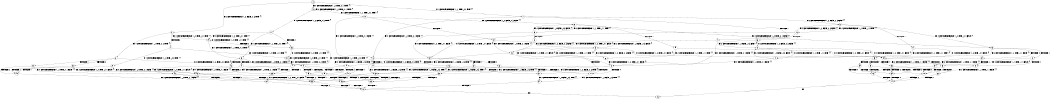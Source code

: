 digraph BCG {
size = "7, 10.5";
center = TRUE;
node [shape = circle];
0 [peripheries = 2];
0 -> 1 [label = "EX !1 !ATOMIC_EXCH_BRANCH (1, +1, TRUE, +0, 2, TRUE) !{}"];
0 -> 2 [label = "EX !2 !ATOMIC_EXCH_BRANCH (1, +0, FALSE, +0, 3, TRUE) !{}"];
0 -> 3 [label = "EX !0 !ATOMIC_EXCH_BRANCH (1, +0, TRUE, +0, 1, TRUE) !{}"];
1 -> 4 [label = "TERMINATE !1"];
1 -> 5 [label = "EX !2 !ATOMIC_EXCH_BRANCH (1, +0, FALSE, +0, 3, FALSE) !{}"];
1 -> 6 [label = "EX !0 !ATOMIC_EXCH_BRANCH (1, +0, TRUE, +0, 1, FALSE) !{}"];
2 -> 7 [label = "TERMINATE !2"];
2 -> 8 [label = "EX !1 !ATOMIC_EXCH_BRANCH (1, +1, TRUE, +0, 2, TRUE) !{}"];
2 -> 9 [label = "EX !0 !ATOMIC_EXCH_BRANCH (1, +0, TRUE, +0, 1, TRUE) !{}"];
3 -> 10 [label = "EX !1 !ATOMIC_EXCH_BRANCH (1, +1, TRUE, +0, 2, TRUE) !{}"];
3 -> 11 [label = "EX !2 !ATOMIC_EXCH_BRANCH (1, +0, FALSE, +0, 3, TRUE) !{}"];
3 -> 3 [label = "EX !0 !ATOMIC_EXCH_BRANCH (1, +0, TRUE, +0, 1, TRUE) !{}"];
4 -> 12 [label = "EX !2 !ATOMIC_EXCH_BRANCH (1, +0, FALSE, +0, 3, FALSE) !{}"];
4 -> 13 [label = "EX !0 !ATOMIC_EXCH_BRANCH (1, +0, TRUE, +0, 1, FALSE) !{}"];
5 -> 14 [label = "TERMINATE !1"];
5 -> 15 [label = "EX !0 !ATOMIC_EXCH_BRANCH (1, +0, TRUE, +0, 1, FALSE) !{}"];
5 -> 16 [label = "EX !2 !ATOMIC_EXCH_BRANCH (1, +1, TRUE, +1, 1, TRUE) !{}"];
6 -> 17 [label = "TERMINATE !1"];
6 -> 18 [label = "TERMINATE !0"];
6 -> 19 [label = "EX !2 !ATOMIC_EXCH_BRANCH (1, +0, FALSE, +0, 3, TRUE) !{}"];
7 -> 20 [label = "EX !1 !ATOMIC_EXCH_BRANCH (1, +1, TRUE, +0, 2, TRUE) !{}"];
7 -> 21 [label = "EX !0 !ATOMIC_EXCH_BRANCH (1, +0, TRUE, +0, 1, TRUE) !{}"];
8 -> 22 [label = "TERMINATE !1"];
8 -> 23 [label = "TERMINATE !2"];
8 -> 24 [label = "EX !0 !ATOMIC_EXCH_BRANCH (1, +0, TRUE, +0, 1, FALSE) !{}"];
9 -> 25 [label = "TERMINATE !2"];
9 -> 26 [label = "EX !1 !ATOMIC_EXCH_BRANCH (1, +1, TRUE, +0, 2, TRUE) !{}"];
9 -> 9 [label = "EX !0 !ATOMIC_EXCH_BRANCH (1, +0, TRUE, +0, 1, TRUE) !{}"];
10 -> 27 [label = "TERMINATE !1"];
10 -> 28 [label = "EX !2 !ATOMIC_EXCH_BRANCH (1, +0, FALSE, +0, 3, FALSE) !{}"];
10 -> 6 [label = "EX !0 !ATOMIC_EXCH_BRANCH (1, +0, TRUE, +0, 1, FALSE) !{}"];
11 -> 25 [label = "TERMINATE !2"];
11 -> 26 [label = "EX !1 !ATOMIC_EXCH_BRANCH (1, +1, TRUE, +0, 2, TRUE) !{}"];
11 -> 9 [label = "EX !0 !ATOMIC_EXCH_BRANCH (1, +0, TRUE, +0, 1, TRUE) !{}"];
12 -> 29 [label = "EX !0 !ATOMIC_EXCH_BRANCH (1, +0, TRUE, +0, 1, FALSE) !{}"];
12 -> 30 [label = "EX !2 !ATOMIC_EXCH_BRANCH (1, +1, TRUE, +1, 1, TRUE) !{}"];
13 -> 31 [label = "TERMINATE !0"];
13 -> 32 [label = "EX !2 !ATOMIC_EXCH_BRANCH (1, +0, FALSE, +0, 3, TRUE) !{}"];
14 -> 30 [label = "EX !2 !ATOMIC_EXCH_BRANCH (1, +1, TRUE, +1, 1, TRUE) !{}"];
14 -> 29 [label = "EX !0 !ATOMIC_EXCH_BRANCH (1, +0, TRUE, +0, 1, FALSE) !{}"];
15 -> 33 [label = "TERMINATE !1"];
15 -> 34 [label = "TERMINATE !0"];
15 -> 35 [label = "EX !2 !ATOMIC_EXCH_BRANCH (1, +1, TRUE, +1, 1, FALSE) !{}"];
16 -> 36 [label = "TERMINATE !1"];
16 -> 37 [label = "EX !0 !ATOMIC_EXCH_BRANCH (1, +0, TRUE, +0, 1, FALSE) !{}"];
16 -> 5 [label = "EX !2 !ATOMIC_EXCH_BRANCH (1, +0, FALSE, +0, 3, FALSE) !{}"];
17 -> 31 [label = "TERMINATE !0"];
17 -> 32 [label = "EX !2 !ATOMIC_EXCH_BRANCH (1, +0, FALSE, +0, 3, TRUE) !{}"];
18 -> 31 [label = "TERMINATE !1"];
18 -> 38 [label = "EX !2 !ATOMIC_EXCH_BRANCH (1, +0, FALSE, +0, 3, TRUE) !{}"];
19 -> 39 [label = "TERMINATE !1"];
19 -> 40 [label = "TERMINATE !2"];
19 -> 41 [label = "TERMINATE !0"];
20 -> 42 [label = "TERMINATE !1"];
20 -> 43 [label = "EX !0 !ATOMIC_EXCH_BRANCH (1, +0, TRUE, +0, 1, FALSE) !{}"];
21 -> 44 [label = "EX !1 !ATOMIC_EXCH_BRANCH (1, +1, TRUE, +0, 2, TRUE) !{}"];
21 -> 21 [label = "EX !0 !ATOMIC_EXCH_BRANCH (1, +0, TRUE, +0, 1, TRUE) !{}"];
22 -> 42 [label = "TERMINATE !2"];
22 -> 45 [label = "EX !0 !ATOMIC_EXCH_BRANCH (1, +0, TRUE, +0, 1, FALSE) !{}"];
23 -> 42 [label = "TERMINATE !1"];
23 -> 43 [label = "EX !0 !ATOMIC_EXCH_BRANCH (1, +0, TRUE, +0, 1, FALSE) !{}"];
24 -> 39 [label = "TERMINATE !1"];
24 -> 40 [label = "TERMINATE !2"];
24 -> 41 [label = "TERMINATE !0"];
25 -> 21 [label = "EX !0 !ATOMIC_EXCH_BRANCH (1, +0, TRUE, +0, 1, TRUE) !{}"];
25 -> 44 [label = "EX !1 !ATOMIC_EXCH_BRANCH (1, +1, TRUE, +0, 2, TRUE) !{}"];
26 -> 46 [label = "TERMINATE !1"];
26 -> 47 [label = "TERMINATE !2"];
26 -> 24 [label = "EX !0 !ATOMIC_EXCH_BRANCH (1, +0, TRUE, +0, 1, FALSE) !{}"];
27 -> 13 [label = "EX !0 !ATOMIC_EXCH_BRANCH (1, +0, TRUE, +0, 1, FALSE) !{}"];
27 -> 48 [label = "EX !2 !ATOMIC_EXCH_BRANCH (1, +0, FALSE, +0, 3, FALSE) !{}"];
28 -> 49 [label = "TERMINATE !1"];
28 -> 50 [label = "EX !2 !ATOMIC_EXCH_BRANCH (1, +1, TRUE, +1, 1, TRUE) !{}"];
28 -> 15 [label = "EX !0 !ATOMIC_EXCH_BRANCH (1, +0, TRUE, +0, 1, FALSE) !{}"];
29 -> 51 [label = "TERMINATE !0"];
29 -> 52 [label = "EX !2 !ATOMIC_EXCH_BRANCH (1, +1, TRUE, +1, 1, FALSE) !{}"];
30 -> 53 [label = "EX !0 !ATOMIC_EXCH_BRANCH (1, +0, TRUE, +0, 1, FALSE) !{}"];
30 -> 12 [label = "EX !2 !ATOMIC_EXCH_BRANCH (1, +0, FALSE, +0, 3, FALSE) !{}"];
31 -> 54 [label = "EX !2 !ATOMIC_EXCH_BRANCH (1, +0, FALSE, +0, 3, TRUE) !{}"];
32 -> 55 [label = "TERMINATE !2"];
32 -> 56 [label = "TERMINATE !0"];
33 -> 52 [label = "EX !2 !ATOMIC_EXCH_BRANCH (1, +1, TRUE, +1, 1, FALSE) !{}"];
33 -> 51 [label = "TERMINATE !0"];
34 -> 57 [label = "EX !2 !ATOMIC_EXCH_BRANCH (1, +1, TRUE, +1, 1, FALSE) !{}"];
34 -> 51 [label = "TERMINATE !1"];
35 -> 58 [label = "TERMINATE !1"];
35 -> 59 [label = "TERMINATE !2"];
35 -> 60 [label = "TERMINATE !0"];
36 -> 12 [label = "EX !2 !ATOMIC_EXCH_BRANCH (1, +0, FALSE, +0, 3, FALSE) !{}"];
36 -> 53 [label = "EX !0 !ATOMIC_EXCH_BRANCH (1, +0, TRUE, +0, 1, FALSE) !{}"];
37 -> 61 [label = "TERMINATE !1"];
37 -> 62 [label = "TERMINATE !0"];
37 -> 19 [label = "EX !2 !ATOMIC_EXCH_BRANCH (1, +0, FALSE, +0, 3, TRUE) !{}"];
38 -> 56 [label = "TERMINATE !1"];
38 -> 63 [label = "TERMINATE !2"];
39 -> 55 [label = "TERMINATE !2"];
39 -> 56 [label = "TERMINATE !0"];
40 -> 55 [label = "TERMINATE !1"];
40 -> 63 [label = "TERMINATE !0"];
41 -> 56 [label = "TERMINATE !1"];
41 -> 63 [label = "TERMINATE !2"];
42 -> 64 [label = "EX !0 !ATOMIC_EXCH_BRANCH (1, +0, TRUE, +0, 1, FALSE) !{}"];
43 -> 55 [label = "TERMINATE !1"];
43 -> 63 [label = "TERMINATE !0"];
44 -> 65 [label = "TERMINATE !1"];
44 -> 43 [label = "EX !0 !ATOMIC_EXCH_BRANCH (1, +0, TRUE, +0, 1, FALSE) !{}"];
45 -> 55 [label = "TERMINATE !2"];
45 -> 56 [label = "TERMINATE !0"];
46 -> 45 [label = "EX !0 !ATOMIC_EXCH_BRANCH (1, +0, TRUE, +0, 1, FALSE) !{}"];
46 -> 65 [label = "TERMINATE !2"];
47 -> 43 [label = "EX !0 !ATOMIC_EXCH_BRANCH (1, +0, TRUE, +0, 1, FALSE) !{}"];
47 -> 65 [label = "TERMINATE !1"];
48 -> 66 [label = "EX !2 !ATOMIC_EXCH_BRANCH (1, +1, TRUE, +1, 1, TRUE) !{}"];
48 -> 29 [label = "EX !0 !ATOMIC_EXCH_BRANCH (1, +0, TRUE, +0, 1, FALSE) !{}"];
49 -> 66 [label = "EX !2 !ATOMIC_EXCH_BRANCH (1, +1, TRUE, +1, 1, TRUE) !{}"];
49 -> 29 [label = "EX !0 !ATOMIC_EXCH_BRANCH (1, +0, TRUE, +0, 1, FALSE) !{}"];
50 -> 67 [label = "TERMINATE !1"];
50 -> 28 [label = "EX !2 !ATOMIC_EXCH_BRANCH (1, +0, FALSE, +0, 3, FALSE) !{}"];
50 -> 37 [label = "EX !0 !ATOMIC_EXCH_BRANCH (1, +0, TRUE, +0, 1, FALSE) !{}"];
51 -> 68 [label = "EX !2 !ATOMIC_EXCH_BRANCH (1, +1, TRUE, +1, 1, FALSE) !{}"];
52 -> 69 [label = "TERMINATE !2"];
52 -> 70 [label = "TERMINATE !0"];
53 -> 71 [label = "TERMINATE !0"];
53 -> 32 [label = "EX !2 !ATOMIC_EXCH_BRANCH (1, +0, FALSE, +0, 3, TRUE) !{}"];
54 -> 72 [label = "TERMINATE !2"];
55 -> 72 [label = "TERMINATE !0"];
56 -> 72 [label = "TERMINATE !2"];
57 -> 70 [label = "TERMINATE !1"];
57 -> 73 [label = "TERMINATE !2"];
58 -> 69 [label = "TERMINATE !2"];
58 -> 70 [label = "TERMINATE !0"];
59 -> 69 [label = "TERMINATE !1"];
59 -> 73 [label = "TERMINATE !0"];
60 -> 70 [label = "TERMINATE !1"];
60 -> 73 [label = "TERMINATE !2"];
61 -> 32 [label = "EX !2 !ATOMIC_EXCH_BRANCH (1, +0, FALSE, +0, 3, TRUE) !{}"];
61 -> 71 [label = "TERMINATE !0"];
62 -> 38 [label = "EX !2 !ATOMIC_EXCH_BRANCH (1, +0, FALSE, +0, 3, TRUE) !{}"];
62 -> 71 [label = "TERMINATE !1"];
63 -> 72 [label = "TERMINATE !1"];
64 -> 72 [label = "TERMINATE !0"];
65 -> 64 [label = "EX !0 !ATOMIC_EXCH_BRANCH (1, +0, TRUE, +0, 1, FALSE) !{}"];
66 -> 48 [label = "EX !2 !ATOMIC_EXCH_BRANCH (1, +0, FALSE, +0, 3, FALSE) !{}"];
66 -> 53 [label = "EX !0 !ATOMIC_EXCH_BRANCH (1, +0, TRUE, +0, 1, FALSE) !{}"];
67 -> 48 [label = "EX !2 !ATOMIC_EXCH_BRANCH (1, +0, FALSE, +0, 3, FALSE) !{}"];
67 -> 53 [label = "EX !0 !ATOMIC_EXCH_BRANCH (1, +0, TRUE, +0, 1, FALSE) !{}"];
68 -> 74 [label = "TERMINATE !2"];
69 -> 74 [label = "TERMINATE !0"];
70 -> 74 [label = "TERMINATE !2"];
71 -> 54 [label = "EX !2 !ATOMIC_EXCH_BRANCH (1, +0, FALSE, +0, 3, TRUE) !{}"];
72 -> 75 [label = "exit"];
73 -> 74 [label = "TERMINATE !1"];
74 -> 75 [label = "exit"];
}
